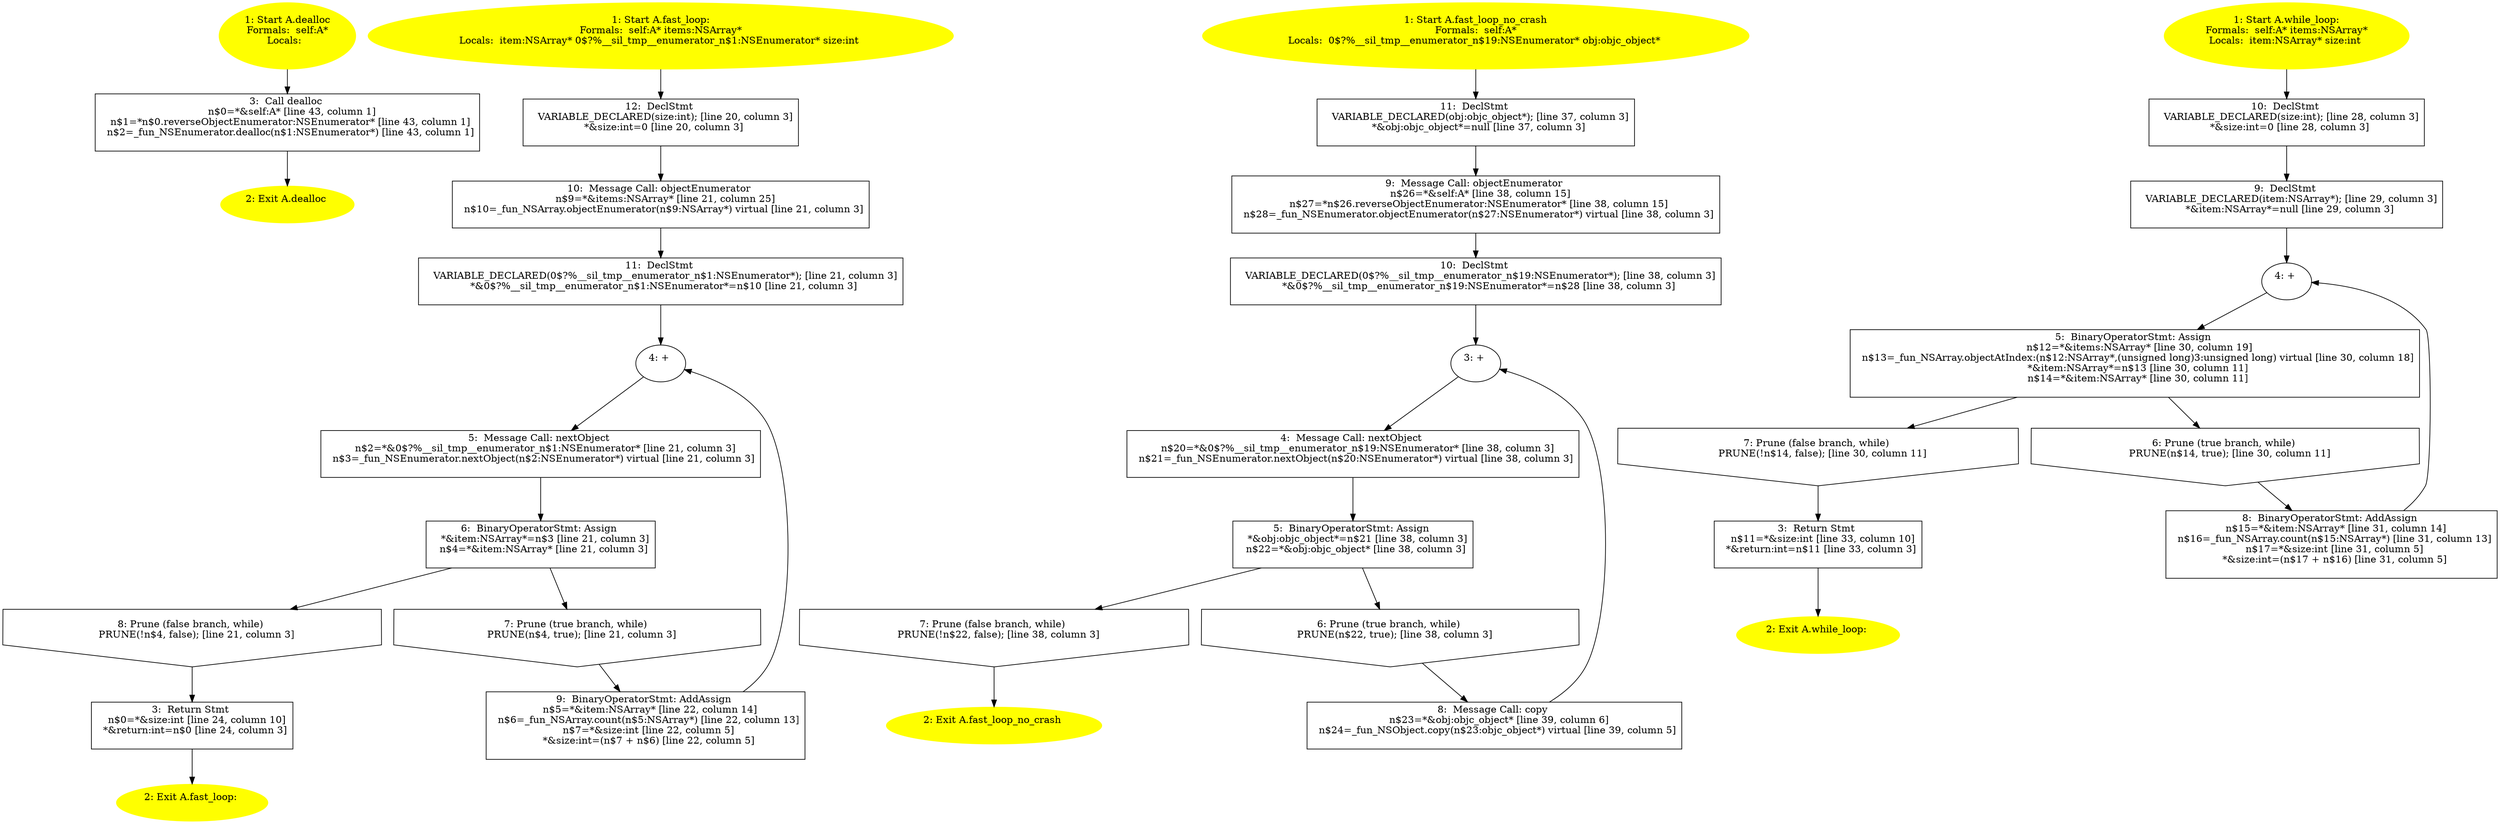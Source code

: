 /* @generated */
digraph cfg {
"dealloc#A#instance.55ac864e91dcd5d484e8ab7d8eb94fcb_1" [label="1: Start A.dealloc\nFormals:  self:A*\nLocals:  \n  " color=yellow style=filled]
	

	 "dealloc#A#instance.55ac864e91dcd5d484e8ab7d8eb94fcb_1" -> "dealloc#A#instance.55ac864e91dcd5d484e8ab7d8eb94fcb_3" ;
"dealloc#A#instance.55ac864e91dcd5d484e8ab7d8eb94fcb_2" [label="2: Exit A.dealloc \n  " color=yellow style=filled]
	

"dealloc#A#instance.55ac864e91dcd5d484e8ab7d8eb94fcb_3" [label="3:  Call dealloc \n   n$0=*&self:A* [line 43, column 1]\n  n$1=*n$0.reverseObjectEnumerator:NSEnumerator* [line 43, column 1]\n  n$2=_fun_NSEnumerator.dealloc(n$1:NSEnumerator*) [line 43, column 1]\n " shape="box"]
	

	 "dealloc#A#instance.55ac864e91dcd5d484e8ab7d8eb94fcb_3" -> "dealloc#A#instance.55ac864e91dcd5d484e8ab7d8eb94fcb_2" ;
"fast_loop:#A(class NSArray)#instance.26b39d1106e4365a40bc2f6305401611_1" [label="1: Start A.fast_loop:\nFormals:  self:A* items:NSArray*\nLocals:  item:NSArray* 0$?%__sil_tmp__enumerator_n$1:NSEnumerator* size:int \n  " color=yellow style=filled]
	

	 "fast_loop:#A(class NSArray)#instance.26b39d1106e4365a40bc2f6305401611_1" -> "fast_loop:#A(class NSArray)#instance.26b39d1106e4365a40bc2f6305401611_12" ;
"fast_loop:#A(class NSArray)#instance.26b39d1106e4365a40bc2f6305401611_2" [label="2: Exit A.fast_loop: \n  " color=yellow style=filled]
	

"fast_loop:#A(class NSArray)#instance.26b39d1106e4365a40bc2f6305401611_3" [label="3:  Return Stmt \n   n$0=*&size:int [line 24, column 10]\n  *&return:int=n$0 [line 24, column 3]\n " shape="box"]
	

	 "fast_loop:#A(class NSArray)#instance.26b39d1106e4365a40bc2f6305401611_3" -> "fast_loop:#A(class NSArray)#instance.26b39d1106e4365a40bc2f6305401611_2" ;
"fast_loop:#A(class NSArray)#instance.26b39d1106e4365a40bc2f6305401611_4" [label="4: + \n  " ]
	

	 "fast_loop:#A(class NSArray)#instance.26b39d1106e4365a40bc2f6305401611_4" -> "fast_loop:#A(class NSArray)#instance.26b39d1106e4365a40bc2f6305401611_5" ;
"fast_loop:#A(class NSArray)#instance.26b39d1106e4365a40bc2f6305401611_5" [label="5:  Message Call: nextObject \n   n$2=*&0$?%__sil_tmp__enumerator_n$1:NSEnumerator* [line 21, column 3]\n  n$3=_fun_NSEnumerator.nextObject(n$2:NSEnumerator*) virtual [line 21, column 3]\n " shape="box"]
	

	 "fast_loop:#A(class NSArray)#instance.26b39d1106e4365a40bc2f6305401611_5" -> "fast_loop:#A(class NSArray)#instance.26b39d1106e4365a40bc2f6305401611_6" ;
"fast_loop:#A(class NSArray)#instance.26b39d1106e4365a40bc2f6305401611_6" [label="6:  BinaryOperatorStmt: Assign \n   *&item:NSArray*=n$3 [line 21, column 3]\n  n$4=*&item:NSArray* [line 21, column 3]\n " shape="box"]
	

	 "fast_loop:#A(class NSArray)#instance.26b39d1106e4365a40bc2f6305401611_6" -> "fast_loop:#A(class NSArray)#instance.26b39d1106e4365a40bc2f6305401611_7" ;
	 "fast_loop:#A(class NSArray)#instance.26b39d1106e4365a40bc2f6305401611_6" -> "fast_loop:#A(class NSArray)#instance.26b39d1106e4365a40bc2f6305401611_8" ;
"fast_loop:#A(class NSArray)#instance.26b39d1106e4365a40bc2f6305401611_7" [label="7: Prune (true branch, while) \n   PRUNE(n$4, true); [line 21, column 3]\n " shape="invhouse"]
	

	 "fast_loop:#A(class NSArray)#instance.26b39d1106e4365a40bc2f6305401611_7" -> "fast_loop:#A(class NSArray)#instance.26b39d1106e4365a40bc2f6305401611_9" ;
"fast_loop:#A(class NSArray)#instance.26b39d1106e4365a40bc2f6305401611_8" [label="8: Prune (false branch, while) \n   PRUNE(!n$4, false); [line 21, column 3]\n " shape="invhouse"]
	

	 "fast_loop:#A(class NSArray)#instance.26b39d1106e4365a40bc2f6305401611_8" -> "fast_loop:#A(class NSArray)#instance.26b39d1106e4365a40bc2f6305401611_3" ;
"fast_loop:#A(class NSArray)#instance.26b39d1106e4365a40bc2f6305401611_9" [label="9:  BinaryOperatorStmt: AddAssign \n   n$5=*&item:NSArray* [line 22, column 14]\n  n$6=_fun_NSArray.count(n$5:NSArray*) [line 22, column 13]\n  n$7=*&size:int [line 22, column 5]\n  *&size:int=(n$7 + n$6) [line 22, column 5]\n " shape="box"]
	

	 "fast_loop:#A(class NSArray)#instance.26b39d1106e4365a40bc2f6305401611_9" -> "fast_loop:#A(class NSArray)#instance.26b39d1106e4365a40bc2f6305401611_4" ;
"fast_loop:#A(class NSArray)#instance.26b39d1106e4365a40bc2f6305401611_10" [label="10:  Message Call: objectEnumerator \n   n$9=*&items:NSArray* [line 21, column 25]\n  n$10=_fun_NSArray.objectEnumerator(n$9:NSArray*) virtual [line 21, column 3]\n " shape="box"]
	

	 "fast_loop:#A(class NSArray)#instance.26b39d1106e4365a40bc2f6305401611_10" -> "fast_loop:#A(class NSArray)#instance.26b39d1106e4365a40bc2f6305401611_11" ;
"fast_loop:#A(class NSArray)#instance.26b39d1106e4365a40bc2f6305401611_11" [label="11:  DeclStmt \n   VARIABLE_DECLARED(0$?%__sil_tmp__enumerator_n$1:NSEnumerator*); [line 21, column 3]\n  *&0$?%__sil_tmp__enumerator_n$1:NSEnumerator*=n$10 [line 21, column 3]\n " shape="box"]
	

	 "fast_loop:#A(class NSArray)#instance.26b39d1106e4365a40bc2f6305401611_11" -> "fast_loop:#A(class NSArray)#instance.26b39d1106e4365a40bc2f6305401611_4" ;
"fast_loop:#A(class NSArray)#instance.26b39d1106e4365a40bc2f6305401611_12" [label="12:  DeclStmt \n   VARIABLE_DECLARED(size:int); [line 20, column 3]\n  *&size:int=0 [line 20, column 3]\n " shape="box"]
	

	 "fast_loop:#A(class NSArray)#instance.26b39d1106e4365a40bc2f6305401611_12" -> "fast_loop:#A(class NSArray)#instance.26b39d1106e4365a40bc2f6305401611_10" ;
"fast_loop_no_crash#A#instance.eaee56a1051009329a3989c3a10fb432_1" [label="1: Start A.fast_loop_no_crash\nFormals:  self:A*\nLocals:  0$?%__sil_tmp__enumerator_n$19:NSEnumerator* obj:objc_object* \n  " color=yellow style=filled]
	

	 "fast_loop_no_crash#A#instance.eaee56a1051009329a3989c3a10fb432_1" -> "fast_loop_no_crash#A#instance.eaee56a1051009329a3989c3a10fb432_11" ;
"fast_loop_no_crash#A#instance.eaee56a1051009329a3989c3a10fb432_2" [label="2: Exit A.fast_loop_no_crash \n  " color=yellow style=filled]
	

"fast_loop_no_crash#A#instance.eaee56a1051009329a3989c3a10fb432_3" [label="3: + \n  " ]
	

	 "fast_loop_no_crash#A#instance.eaee56a1051009329a3989c3a10fb432_3" -> "fast_loop_no_crash#A#instance.eaee56a1051009329a3989c3a10fb432_4" ;
"fast_loop_no_crash#A#instance.eaee56a1051009329a3989c3a10fb432_4" [label="4:  Message Call: nextObject \n   n$20=*&0$?%__sil_tmp__enumerator_n$19:NSEnumerator* [line 38, column 3]\n  n$21=_fun_NSEnumerator.nextObject(n$20:NSEnumerator*) virtual [line 38, column 3]\n " shape="box"]
	

	 "fast_loop_no_crash#A#instance.eaee56a1051009329a3989c3a10fb432_4" -> "fast_loop_no_crash#A#instance.eaee56a1051009329a3989c3a10fb432_5" ;
"fast_loop_no_crash#A#instance.eaee56a1051009329a3989c3a10fb432_5" [label="5:  BinaryOperatorStmt: Assign \n   *&obj:objc_object*=n$21 [line 38, column 3]\n  n$22=*&obj:objc_object* [line 38, column 3]\n " shape="box"]
	

	 "fast_loop_no_crash#A#instance.eaee56a1051009329a3989c3a10fb432_5" -> "fast_loop_no_crash#A#instance.eaee56a1051009329a3989c3a10fb432_6" ;
	 "fast_loop_no_crash#A#instance.eaee56a1051009329a3989c3a10fb432_5" -> "fast_loop_no_crash#A#instance.eaee56a1051009329a3989c3a10fb432_7" ;
"fast_loop_no_crash#A#instance.eaee56a1051009329a3989c3a10fb432_6" [label="6: Prune (true branch, while) \n   PRUNE(n$22, true); [line 38, column 3]\n " shape="invhouse"]
	

	 "fast_loop_no_crash#A#instance.eaee56a1051009329a3989c3a10fb432_6" -> "fast_loop_no_crash#A#instance.eaee56a1051009329a3989c3a10fb432_8" ;
"fast_loop_no_crash#A#instance.eaee56a1051009329a3989c3a10fb432_7" [label="7: Prune (false branch, while) \n   PRUNE(!n$22, false); [line 38, column 3]\n " shape="invhouse"]
	

	 "fast_loop_no_crash#A#instance.eaee56a1051009329a3989c3a10fb432_7" -> "fast_loop_no_crash#A#instance.eaee56a1051009329a3989c3a10fb432_2" ;
"fast_loop_no_crash#A#instance.eaee56a1051009329a3989c3a10fb432_8" [label="8:  Message Call: copy \n   n$23=*&obj:objc_object* [line 39, column 6]\n  n$24=_fun_NSObject.copy(n$23:objc_object*) virtual [line 39, column 5]\n " shape="box"]
	

	 "fast_loop_no_crash#A#instance.eaee56a1051009329a3989c3a10fb432_8" -> "fast_loop_no_crash#A#instance.eaee56a1051009329a3989c3a10fb432_3" ;
"fast_loop_no_crash#A#instance.eaee56a1051009329a3989c3a10fb432_9" [label="9:  Message Call: objectEnumerator \n   n$26=*&self:A* [line 38, column 15]\n  n$27=*n$26.reverseObjectEnumerator:NSEnumerator* [line 38, column 15]\n  n$28=_fun_NSEnumerator.objectEnumerator(n$27:NSEnumerator*) virtual [line 38, column 3]\n " shape="box"]
	

	 "fast_loop_no_crash#A#instance.eaee56a1051009329a3989c3a10fb432_9" -> "fast_loop_no_crash#A#instance.eaee56a1051009329a3989c3a10fb432_10" ;
"fast_loop_no_crash#A#instance.eaee56a1051009329a3989c3a10fb432_10" [label="10:  DeclStmt \n   VARIABLE_DECLARED(0$?%__sil_tmp__enumerator_n$19:NSEnumerator*); [line 38, column 3]\n  *&0$?%__sil_tmp__enumerator_n$19:NSEnumerator*=n$28 [line 38, column 3]\n " shape="box"]
	

	 "fast_loop_no_crash#A#instance.eaee56a1051009329a3989c3a10fb432_10" -> "fast_loop_no_crash#A#instance.eaee56a1051009329a3989c3a10fb432_3" ;
"fast_loop_no_crash#A#instance.eaee56a1051009329a3989c3a10fb432_11" [label="11:  DeclStmt \n   VARIABLE_DECLARED(obj:objc_object*); [line 37, column 3]\n  *&obj:objc_object*=null [line 37, column 3]\n " shape="box"]
	

	 "fast_loop_no_crash#A#instance.eaee56a1051009329a3989c3a10fb432_11" -> "fast_loop_no_crash#A#instance.eaee56a1051009329a3989c3a10fb432_9" ;
"while_loop:#A(class NSArray)#instance.225f55f19f886cfaa14fc056eca2399b_1" [label="1: Start A.while_loop:\nFormals:  self:A* items:NSArray*\nLocals:  item:NSArray* size:int \n  " color=yellow style=filled]
	

	 "while_loop:#A(class NSArray)#instance.225f55f19f886cfaa14fc056eca2399b_1" -> "while_loop:#A(class NSArray)#instance.225f55f19f886cfaa14fc056eca2399b_10" ;
"while_loop:#A(class NSArray)#instance.225f55f19f886cfaa14fc056eca2399b_2" [label="2: Exit A.while_loop: \n  " color=yellow style=filled]
	

"while_loop:#A(class NSArray)#instance.225f55f19f886cfaa14fc056eca2399b_3" [label="3:  Return Stmt \n   n$11=*&size:int [line 33, column 10]\n  *&return:int=n$11 [line 33, column 3]\n " shape="box"]
	

	 "while_loop:#A(class NSArray)#instance.225f55f19f886cfaa14fc056eca2399b_3" -> "while_loop:#A(class NSArray)#instance.225f55f19f886cfaa14fc056eca2399b_2" ;
"while_loop:#A(class NSArray)#instance.225f55f19f886cfaa14fc056eca2399b_4" [label="4: + \n  " ]
	

	 "while_loop:#A(class NSArray)#instance.225f55f19f886cfaa14fc056eca2399b_4" -> "while_loop:#A(class NSArray)#instance.225f55f19f886cfaa14fc056eca2399b_5" ;
"while_loop:#A(class NSArray)#instance.225f55f19f886cfaa14fc056eca2399b_5" [label="5:  BinaryOperatorStmt: Assign \n   n$12=*&items:NSArray* [line 30, column 19]\n  n$13=_fun_NSArray.objectAtIndex:(n$12:NSArray*,(unsigned long)3:unsigned long) virtual [line 30, column 18]\n  *&item:NSArray*=n$13 [line 30, column 11]\n  n$14=*&item:NSArray* [line 30, column 11]\n " shape="box"]
	

	 "while_loop:#A(class NSArray)#instance.225f55f19f886cfaa14fc056eca2399b_5" -> "while_loop:#A(class NSArray)#instance.225f55f19f886cfaa14fc056eca2399b_6" ;
	 "while_loop:#A(class NSArray)#instance.225f55f19f886cfaa14fc056eca2399b_5" -> "while_loop:#A(class NSArray)#instance.225f55f19f886cfaa14fc056eca2399b_7" ;
"while_loop:#A(class NSArray)#instance.225f55f19f886cfaa14fc056eca2399b_6" [label="6: Prune (true branch, while) \n   PRUNE(n$14, true); [line 30, column 11]\n " shape="invhouse"]
	

	 "while_loop:#A(class NSArray)#instance.225f55f19f886cfaa14fc056eca2399b_6" -> "while_loop:#A(class NSArray)#instance.225f55f19f886cfaa14fc056eca2399b_8" ;
"while_loop:#A(class NSArray)#instance.225f55f19f886cfaa14fc056eca2399b_7" [label="7: Prune (false branch, while) \n   PRUNE(!n$14, false); [line 30, column 11]\n " shape="invhouse"]
	

	 "while_loop:#A(class NSArray)#instance.225f55f19f886cfaa14fc056eca2399b_7" -> "while_loop:#A(class NSArray)#instance.225f55f19f886cfaa14fc056eca2399b_3" ;
"while_loop:#A(class NSArray)#instance.225f55f19f886cfaa14fc056eca2399b_8" [label="8:  BinaryOperatorStmt: AddAssign \n   n$15=*&item:NSArray* [line 31, column 14]\n  n$16=_fun_NSArray.count(n$15:NSArray*) [line 31, column 13]\n  n$17=*&size:int [line 31, column 5]\n  *&size:int=(n$17 + n$16) [line 31, column 5]\n " shape="box"]
	

	 "while_loop:#A(class NSArray)#instance.225f55f19f886cfaa14fc056eca2399b_8" -> "while_loop:#A(class NSArray)#instance.225f55f19f886cfaa14fc056eca2399b_4" ;
"while_loop:#A(class NSArray)#instance.225f55f19f886cfaa14fc056eca2399b_9" [label="9:  DeclStmt \n   VARIABLE_DECLARED(item:NSArray*); [line 29, column 3]\n  *&item:NSArray*=null [line 29, column 3]\n " shape="box"]
	

	 "while_loop:#A(class NSArray)#instance.225f55f19f886cfaa14fc056eca2399b_9" -> "while_loop:#A(class NSArray)#instance.225f55f19f886cfaa14fc056eca2399b_4" ;
"while_loop:#A(class NSArray)#instance.225f55f19f886cfaa14fc056eca2399b_10" [label="10:  DeclStmt \n   VARIABLE_DECLARED(size:int); [line 28, column 3]\n  *&size:int=0 [line 28, column 3]\n " shape="box"]
	

	 "while_loop:#A(class NSArray)#instance.225f55f19f886cfaa14fc056eca2399b_10" -> "while_loop:#A(class NSArray)#instance.225f55f19f886cfaa14fc056eca2399b_9" ;
}
